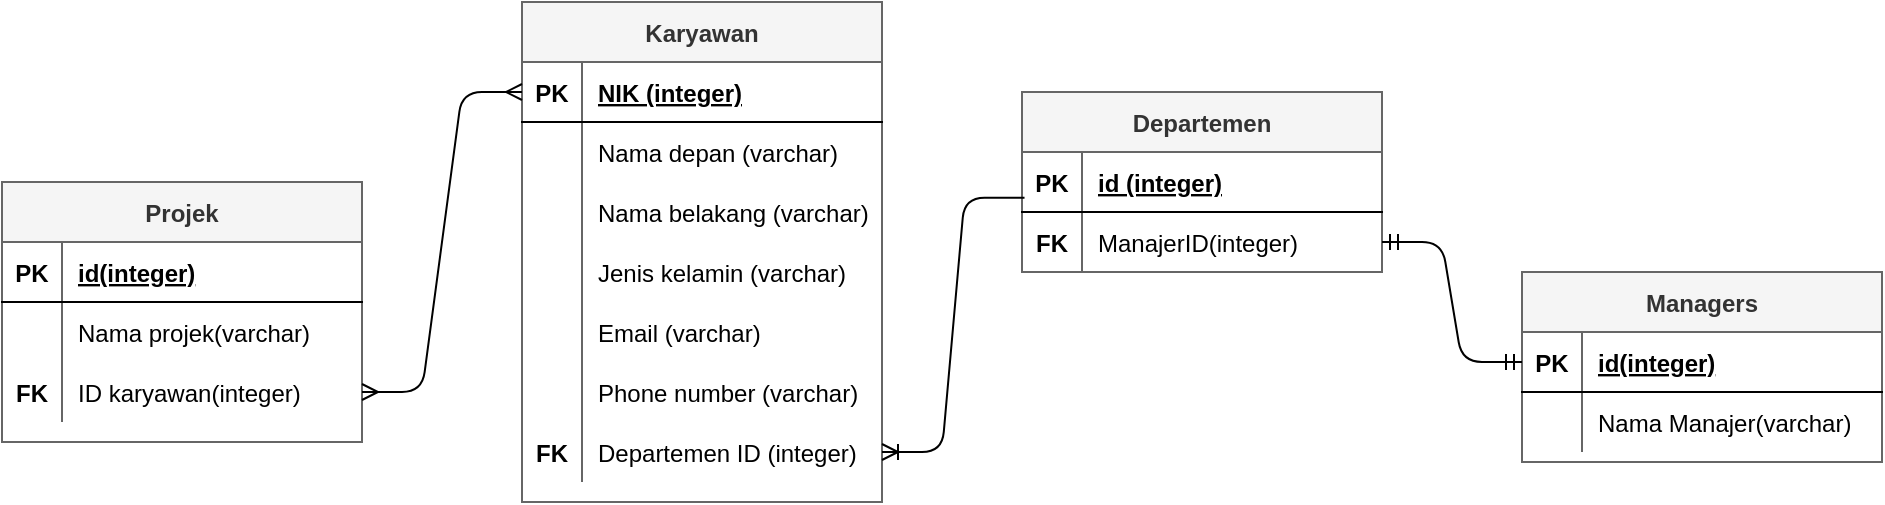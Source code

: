 <mxfile version="15.1.0" type="github">
  <diagram id="ZNS_TY3FEDY-yiDvgHgt" name="Page-1">
    <mxGraphModel dx="1747" dy="541" grid="1" gridSize="10" guides="1" tooltips="1" connect="1" arrows="1" fold="1" page="1" pageScale="1" pageWidth="827" pageHeight="1169" math="0" shadow="0">
      <root>
        <mxCell id="0" />
        <mxCell id="1" parent="0" />
        <mxCell id="uV7GmXahGbb01GjfUzwo-51" value="Karyawan" style="shape=table;startSize=30;container=1;collapsible=1;childLayout=tableLayout;fixedRows=1;rowLines=0;fontStyle=1;align=center;resizeLast=1;fillColor=#f5f5f5;strokeColor=#666666;fontColor=#333333;" vertex="1" parent="1">
          <mxGeometry x="130" y="90" width="180" height="250" as="geometry" />
        </mxCell>
        <mxCell id="uV7GmXahGbb01GjfUzwo-52" value="" style="shape=partialRectangle;collapsible=0;dropTarget=0;pointerEvents=0;fillColor=none;top=0;left=0;bottom=1;right=0;points=[[0,0.5],[1,0.5]];portConstraint=eastwest;" vertex="1" parent="uV7GmXahGbb01GjfUzwo-51">
          <mxGeometry y="30" width="180" height="30" as="geometry" />
        </mxCell>
        <mxCell id="uV7GmXahGbb01GjfUzwo-53" value="PK" style="shape=partialRectangle;connectable=0;fillColor=none;top=0;left=0;bottom=0;right=0;fontStyle=1;overflow=hidden;" vertex="1" parent="uV7GmXahGbb01GjfUzwo-52">
          <mxGeometry width="30" height="30" as="geometry" />
        </mxCell>
        <mxCell id="uV7GmXahGbb01GjfUzwo-54" value="NIK (integer)" style="shape=partialRectangle;connectable=0;fillColor=none;top=0;left=0;bottom=0;right=0;align=left;spacingLeft=6;fontStyle=5;overflow=hidden;" vertex="1" parent="uV7GmXahGbb01GjfUzwo-52">
          <mxGeometry x="30" width="150" height="30" as="geometry" />
        </mxCell>
        <mxCell id="uV7GmXahGbb01GjfUzwo-55" value="" style="shape=partialRectangle;collapsible=0;dropTarget=0;pointerEvents=0;fillColor=none;top=0;left=0;bottom=0;right=0;points=[[0,0.5],[1,0.5]];portConstraint=eastwest;" vertex="1" parent="uV7GmXahGbb01GjfUzwo-51">
          <mxGeometry y="60" width="180" height="30" as="geometry" />
        </mxCell>
        <mxCell id="uV7GmXahGbb01GjfUzwo-56" value="" style="shape=partialRectangle;connectable=0;fillColor=none;top=0;left=0;bottom=0;right=0;editable=1;overflow=hidden;" vertex="1" parent="uV7GmXahGbb01GjfUzwo-55">
          <mxGeometry width="30" height="30" as="geometry" />
        </mxCell>
        <mxCell id="uV7GmXahGbb01GjfUzwo-57" value="Nama depan (varchar)" style="shape=partialRectangle;connectable=0;fillColor=none;top=0;left=0;bottom=0;right=0;align=left;spacingLeft=6;overflow=hidden;" vertex="1" parent="uV7GmXahGbb01GjfUzwo-55">
          <mxGeometry x="30" width="150" height="30" as="geometry" />
        </mxCell>
        <mxCell id="uV7GmXahGbb01GjfUzwo-58" value="" style="shape=partialRectangle;collapsible=0;dropTarget=0;pointerEvents=0;fillColor=none;top=0;left=0;bottom=0;right=0;points=[[0,0.5],[1,0.5]];portConstraint=eastwest;" vertex="1" parent="uV7GmXahGbb01GjfUzwo-51">
          <mxGeometry y="90" width="180" height="30" as="geometry" />
        </mxCell>
        <mxCell id="uV7GmXahGbb01GjfUzwo-59" value="" style="shape=partialRectangle;connectable=0;fillColor=none;top=0;left=0;bottom=0;right=0;editable=1;overflow=hidden;" vertex="1" parent="uV7GmXahGbb01GjfUzwo-58">
          <mxGeometry width="30" height="30" as="geometry" />
        </mxCell>
        <mxCell id="uV7GmXahGbb01GjfUzwo-60" value="Nama belakang (varchar)" style="shape=partialRectangle;connectable=0;fillColor=none;top=0;left=0;bottom=0;right=0;align=left;spacingLeft=6;overflow=hidden;" vertex="1" parent="uV7GmXahGbb01GjfUzwo-58">
          <mxGeometry x="30" width="150" height="30" as="geometry" />
        </mxCell>
        <mxCell id="uV7GmXahGbb01GjfUzwo-61" value="" style="shape=partialRectangle;collapsible=0;dropTarget=0;pointerEvents=0;fillColor=none;top=0;left=0;bottom=0;right=0;points=[[0,0.5],[1,0.5]];portConstraint=eastwest;" vertex="1" parent="uV7GmXahGbb01GjfUzwo-51">
          <mxGeometry y="120" width="180" height="30" as="geometry" />
        </mxCell>
        <mxCell id="uV7GmXahGbb01GjfUzwo-62" value="" style="shape=partialRectangle;connectable=0;fillColor=none;top=0;left=0;bottom=0;right=0;editable=1;overflow=hidden;" vertex="1" parent="uV7GmXahGbb01GjfUzwo-61">
          <mxGeometry width="30" height="30" as="geometry" />
        </mxCell>
        <mxCell id="uV7GmXahGbb01GjfUzwo-63" value="Jenis kelamin (varchar)" style="shape=partialRectangle;connectable=0;fillColor=none;top=0;left=0;bottom=0;right=0;align=left;spacingLeft=6;overflow=hidden;" vertex="1" parent="uV7GmXahGbb01GjfUzwo-61">
          <mxGeometry x="30" width="150" height="30" as="geometry" />
        </mxCell>
        <mxCell id="uV7GmXahGbb01GjfUzwo-64" value="" style="shape=partialRectangle;collapsible=0;dropTarget=0;pointerEvents=0;fillColor=none;top=0;left=0;bottom=0;right=0;points=[[0,0.5],[1,0.5]];portConstraint=eastwest;" vertex="1" parent="uV7GmXahGbb01GjfUzwo-51">
          <mxGeometry y="150" width="180" height="30" as="geometry" />
        </mxCell>
        <mxCell id="uV7GmXahGbb01GjfUzwo-65" value="" style="shape=partialRectangle;connectable=0;fillColor=none;top=0;left=0;bottom=0;right=0;editable=1;overflow=hidden;" vertex="1" parent="uV7GmXahGbb01GjfUzwo-64">
          <mxGeometry width="30" height="30" as="geometry" />
        </mxCell>
        <mxCell id="uV7GmXahGbb01GjfUzwo-66" value="Email (varchar)" style="shape=partialRectangle;connectable=0;fillColor=none;top=0;left=0;bottom=0;right=0;align=left;spacingLeft=6;overflow=hidden;" vertex="1" parent="uV7GmXahGbb01GjfUzwo-64">
          <mxGeometry x="30" width="150" height="30" as="geometry" />
        </mxCell>
        <mxCell id="uV7GmXahGbb01GjfUzwo-67" value="" style="shape=partialRectangle;collapsible=0;dropTarget=0;pointerEvents=0;fillColor=none;top=0;left=0;bottom=0;right=0;points=[[0,0.5],[1,0.5]];portConstraint=eastwest;" vertex="1" parent="uV7GmXahGbb01GjfUzwo-51">
          <mxGeometry y="180" width="180" height="30" as="geometry" />
        </mxCell>
        <mxCell id="uV7GmXahGbb01GjfUzwo-68" value="" style="shape=partialRectangle;connectable=0;fillColor=none;top=0;left=0;bottom=0;right=0;editable=1;overflow=hidden;" vertex="1" parent="uV7GmXahGbb01GjfUzwo-67">
          <mxGeometry width="30" height="30" as="geometry" />
        </mxCell>
        <mxCell id="uV7GmXahGbb01GjfUzwo-69" value="Phone number (varchar)" style="shape=partialRectangle;connectable=0;fillColor=none;top=0;left=0;bottom=0;right=0;align=left;spacingLeft=6;overflow=hidden;" vertex="1" parent="uV7GmXahGbb01GjfUzwo-67">
          <mxGeometry x="30" width="150" height="30" as="geometry" />
        </mxCell>
        <mxCell id="uV7GmXahGbb01GjfUzwo-102" value="" style="shape=partialRectangle;collapsible=0;dropTarget=0;pointerEvents=0;fillColor=none;top=0;left=0;bottom=0;right=0;points=[[0,0.5],[1,0.5]];portConstraint=eastwest;" vertex="1" parent="uV7GmXahGbb01GjfUzwo-51">
          <mxGeometry y="210" width="180" height="30" as="geometry" />
        </mxCell>
        <mxCell id="uV7GmXahGbb01GjfUzwo-103" value="FK" style="shape=partialRectangle;connectable=0;fillColor=none;top=0;left=0;bottom=0;right=0;editable=1;overflow=hidden;fontStyle=1;" vertex="1" parent="uV7GmXahGbb01GjfUzwo-102">
          <mxGeometry width="30" height="30" as="geometry" />
        </mxCell>
        <mxCell id="uV7GmXahGbb01GjfUzwo-104" value="Departemen ID (integer)" style="shape=partialRectangle;connectable=0;fillColor=none;top=0;left=0;bottom=0;right=0;align=left;spacingLeft=6;overflow=hidden;" vertex="1" parent="uV7GmXahGbb01GjfUzwo-102">
          <mxGeometry x="30" width="150" height="30" as="geometry" />
        </mxCell>
        <mxCell id="uV7GmXahGbb01GjfUzwo-70" value="Departemen" style="shape=table;startSize=30;container=1;collapsible=1;childLayout=tableLayout;fixedRows=1;rowLines=0;fontStyle=1;align=center;resizeLast=1;fillColor=#f5f5f5;strokeColor=#666666;fontColor=#333333;" vertex="1" parent="1">
          <mxGeometry x="380" y="135" width="180" height="90" as="geometry" />
        </mxCell>
        <mxCell id="uV7GmXahGbb01GjfUzwo-71" value="" style="shape=partialRectangle;collapsible=0;dropTarget=0;pointerEvents=0;fillColor=none;top=0;left=0;bottom=1;right=0;points=[[0,0.5],[1,0.5]];portConstraint=eastwest;" vertex="1" parent="uV7GmXahGbb01GjfUzwo-70">
          <mxGeometry y="30" width="180" height="30" as="geometry" />
        </mxCell>
        <mxCell id="uV7GmXahGbb01GjfUzwo-72" value="PK" style="shape=partialRectangle;connectable=0;fillColor=none;top=0;left=0;bottom=0;right=0;fontStyle=1;overflow=hidden;" vertex="1" parent="uV7GmXahGbb01GjfUzwo-71">
          <mxGeometry width="30" height="30" as="geometry" />
        </mxCell>
        <mxCell id="uV7GmXahGbb01GjfUzwo-73" value="id (integer)" style="shape=partialRectangle;connectable=0;fillColor=none;top=0;left=0;bottom=0;right=0;align=left;spacingLeft=6;fontStyle=5;overflow=hidden;" vertex="1" parent="uV7GmXahGbb01GjfUzwo-71">
          <mxGeometry x="30" width="150" height="30" as="geometry" />
        </mxCell>
        <mxCell id="uV7GmXahGbb01GjfUzwo-74" value="" style="shape=partialRectangle;collapsible=0;dropTarget=0;pointerEvents=0;fillColor=none;top=0;left=0;bottom=0;right=0;points=[[0,0.5],[1,0.5]];portConstraint=eastwest;" vertex="1" parent="uV7GmXahGbb01GjfUzwo-70">
          <mxGeometry y="60" width="180" height="30" as="geometry" />
        </mxCell>
        <mxCell id="uV7GmXahGbb01GjfUzwo-75" value="FK" style="shape=partialRectangle;connectable=0;fillColor=none;top=0;left=0;bottom=0;right=0;editable=1;overflow=hidden;fontStyle=1;" vertex="1" parent="uV7GmXahGbb01GjfUzwo-74">
          <mxGeometry width="30" height="30" as="geometry" />
        </mxCell>
        <mxCell id="uV7GmXahGbb01GjfUzwo-76" value="ManajerID(integer)" style="shape=partialRectangle;connectable=0;fillColor=none;top=0;left=0;bottom=0;right=0;align=left;spacingLeft=6;overflow=hidden;" vertex="1" parent="uV7GmXahGbb01GjfUzwo-74">
          <mxGeometry x="30" width="150" height="30" as="geometry" />
        </mxCell>
        <mxCell id="uV7GmXahGbb01GjfUzwo-83" value="Managers" style="shape=table;startSize=30;container=1;collapsible=1;childLayout=tableLayout;fixedRows=1;rowLines=0;fontStyle=1;align=center;resizeLast=1;fillColor=#f5f5f5;strokeColor=#666666;fontColor=#333333;" vertex="1" parent="1">
          <mxGeometry x="630" y="225" width="180" height="95" as="geometry" />
        </mxCell>
        <mxCell id="uV7GmXahGbb01GjfUzwo-84" value="" style="shape=partialRectangle;collapsible=0;dropTarget=0;pointerEvents=0;fillColor=none;top=0;left=0;bottom=1;right=0;points=[[0,0.5],[1,0.5]];portConstraint=eastwest;" vertex="1" parent="uV7GmXahGbb01GjfUzwo-83">
          <mxGeometry y="30" width="180" height="30" as="geometry" />
        </mxCell>
        <mxCell id="uV7GmXahGbb01GjfUzwo-85" value="PK" style="shape=partialRectangle;connectable=0;fillColor=none;top=0;left=0;bottom=0;right=0;fontStyle=1;overflow=hidden;" vertex="1" parent="uV7GmXahGbb01GjfUzwo-84">
          <mxGeometry width="30" height="30" as="geometry" />
        </mxCell>
        <mxCell id="uV7GmXahGbb01GjfUzwo-86" value="id(integer)" style="shape=partialRectangle;connectable=0;fillColor=none;top=0;left=0;bottom=0;right=0;align=left;spacingLeft=6;fontStyle=5;overflow=hidden;" vertex="1" parent="uV7GmXahGbb01GjfUzwo-84">
          <mxGeometry x="30" width="150" height="30" as="geometry" />
        </mxCell>
        <mxCell id="uV7GmXahGbb01GjfUzwo-87" value="" style="shape=partialRectangle;collapsible=0;dropTarget=0;pointerEvents=0;fillColor=none;top=0;left=0;bottom=0;right=0;points=[[0,0.5],[1,0.5]];portConstraint=eastwest;" vertex="1" parent="uV7GmXahGbb01GjfUzwo-83">
          <mxGeometry y="60" width="180" height="30" as="geometry" />
        </mxCell>
        <mxCell id="uV7GmXahGbb01GjfUzwo-88" value="" style="shape=partialRectangle;connectable=0;fillColor=none;top=0;left=0;bottom=0;right=0;editable=1;overflow=hidden;" vertex="1" parent="uV7GmXahGbb01GjfUzwo-87">
          <mxGeometry width="30" height="30" as="geometry" />
        </mxCell>
        <mxCell id="uV7GmXahGbb01GjfUzwo-89" value="Nama Manajer(varchar)" style="shape=partialRectangle;connectable=0;fillColor=none;top=0;left=0;bottom=0;right=0;align=left;spacingLeft=6;overflow=hidden;" vertex="1" parent="uV7GmXahGbb01GjfUzwo-87">
          <mxGeometry x="30" width="150" height="30" as="geometry" />
        </mxCell>
        <mxCell id="uV7GmXahGbb01GjfUzwo-105" value="" style="edgeStyle=entityRelationEdgeStyle;fontSize=12;html=1;endArrow=ERoneToMany;exitX=0.007;exitY=0.761;exitDx=0;exitDy=0;exitPerimeter=0;entryX=1;entryY=0.5;entryDx=0;entryDy=0;" edge="1" parent="1" source="uV7GmXahGbb01GjfUzwo-71" target="uV7GmXahGbb01GjfUzwo-102">
          <mxGeometry width="100" height="100" relative="1" as="geometry">
            <mxPoint x="330" y="300" as="sourcePoint" />
            <mxPoint x="430" y="200" as="targetPoint" />
          </mxGeometry>
        </mxCell>
        <mxCell id="uV7GmXahGbb01GjfUzwo-106" value="" style="edgeStyle=entityRelationEdgeStyle;fontSize=12;html=1;endArrow=ERmandOne;startArrow=ERmandOne;entryX=0;entryY=0.5;entryDx=0;entryDy=0;" edge="1" parent="1" source="uV7GmXahGbb01GjfUzwo-74" target="uV7GmXahGbb01GjfUzwo-84">
          <mxGeometry width="100" height="100" relative="1" as="geometry">
            <mxPoint x="570" y="300" as="sourcePoint" />
            <mxPoint x="670" y="200" as="targetPoint" />
          </mxGeometry>
        </mxCell>
        <mxCell id="uV7GmXahGbb01GjfUzwo-107" value="Projek" style="shape=table;startSize=30;container=1;collapsible=1;childLayout=tableLayout;fixedRows=1;rowLines=0;fontStyle=1;align=center;resizeLast=1;fillColor=#f5f5f5;strokeColor=#666666;fontColor=#333333;" vertex="1" parent="1">
          <mxGeometry x="-130" y="180" width="180" height="130" as="geometry" />
        </mxCell>
        <mxCell id="uV7GmXahGbb01GjfUzwo-108" value="" style="shape=partialRectangle;collapsible=0;dropTarget=0;pointerEvents=0;fillColor=none;top=0;left=0;bottom=1;right=0;points=[[0,0.5],[1,0.5]];portConstraint=eastwest;" vertex="1" parent="uV7GmXahGbb01GjfUzwo-107">
          <mxGeometry y="30" width="180" height="30" as="geometry" />
        </mxCell>
        <mxCell id="uV7GmXahGbb01GjfUzwo-109" value="PK" style="shape=partialRectangle;connectable=0;fillColor=none;top=0;left=0;bottom=0;right=0;fontStyle=1;overflow=hidden;" vertex="1" parent="uV7GmXahGbb01GjfUzwo-108">
          <mxGeometry width="30" height="30" as="geometry" />
        </mxCell>
        <mxCell id="uV7GmXahGbb01GjfUzwo-110" value="id(integer)" style="shape=partialRectangle;connectable=0;fillColor=none;top=0;left=0;bottom=0;right=0;align=left;spacingLeft=6;fontStyle=5;overflow=hidden;" vertex="1" parent="uV7GmXahGbb01GjfUzwo-108">
          <mxGeometry x="30" width="150" height="30" as="geometry" />
        </mxCell>
        <mxCell id="uV7GmXahGbb01GjfUzwo-111" value="" style="shape=partialRectangle;collapsible=0;dropTarget=0;pointerEvents=0;fillColor=none;top=0;left=0;bottom=0;right=0;points=[[0,0.5],[1,0.5]];portConstraint=eastwest;" vertex="1" parent="uV7GmXahGbb01GjfUzwo-107">
          <mxGeometry y="60" width="180" height="30" as="geometry" />
        </mxCell>
        <mxCell id="uV7GmXahGbb01GjfUzwo-112" value="" style="shape=partialRectangle;connectable=0;fillColor=none;top=0;left=0;bottom=0;right=0;editable=1;overflow=hidden;" vertex="1" parent="uV7GmXahGbb01GjfUzwo-111">
          <mxGeometry width="30" height="30" as="geometry" />
        </mxCell>
        <mxCell id="uV7GmXahGbb01GjfUzwo-113" value="Nama projek(varchar)" style="shape=partialRectangle;connectable=0;fillColor=none;top=0;left=0;bottom=0;right=0;align=left;spacingLeft=6;overflow=hidden;" vertex="1" parent="uV7GmXahGbb01GjfUzwo-111">
          <mxGeometry x="30" width="150" height="30" as="geometry" />
        </mxCell>
        <mxCell id="uV7GmXahGbb01GjfUzwo-121" value="" style="shape=partialRectangle;collapsible=0;dropTarget=0;pointerEvents=0;fillColor=none;top=0;left=0;bottom=0;right=0;points=[[0,0.5],[1,0.5]];portConstraint=eastwest;" vertex="1" parent="uV7GmXahGbb01GjfUzwo-107">
          <mxGeometry y="90" width="180" height="30" as="geometry" />
        </mxCell>
        <mxCell id="uV7GmXahGbb01GjfUzwo-122" value="FK" style="shape=partialRectangle;connectable=0;fillColor=none;top=0;left=0;bottom=0;right=0;editable=1;overflow=hidden;fontStyle=1" vertex="1" parent="uV7GmXahGbb01GjfUzwo-121">
          <mxGeometry width="30" height="30" as="geometry" />
        </mxCell>
        <mxCell id="uV7GmXahGbb01GjfUzwo-123" value="ID karyawan(integer)" style="shape=partialRectangle;connectable=0;fillColor=none;top=0;left=0;bottom=0;right=0;align=left;spacingLeft=6;overflow=hidden;" vertex="1" parent="uV7GmXahGbb01GjfUzwo-121">
          <mxGeometry x="30" width="150" height="30" as="geometry" />
        </mxCell>
        <mxCell id="uV7GmXahGbb01GjfUzwo-120" value="" style="edgeStyle=entityRelationEdgeStyle;fontSize=12;html=1;endArrow=ERmany;startArrow=ERmany;exitX=0;exitY=0.5;exitDx=0;exitDy=0;" edge="1" parent="1" source="uV7GmXahGbb01GjfUzwo-52" target="uV7GmXahGbb01GjfUzwo-121">
          <mxGeometry width="100" height="100" relative="1" as="geometry">
            <mxPoint x="280" y="380" as="sourcePoint" />
            <mxPoint x="360" y="430" as="targetPoint" />
          </mxGeometry>
        </mxCell>
      </root>
    </mxGraphModel>
  </diagram>
</mxfile>
